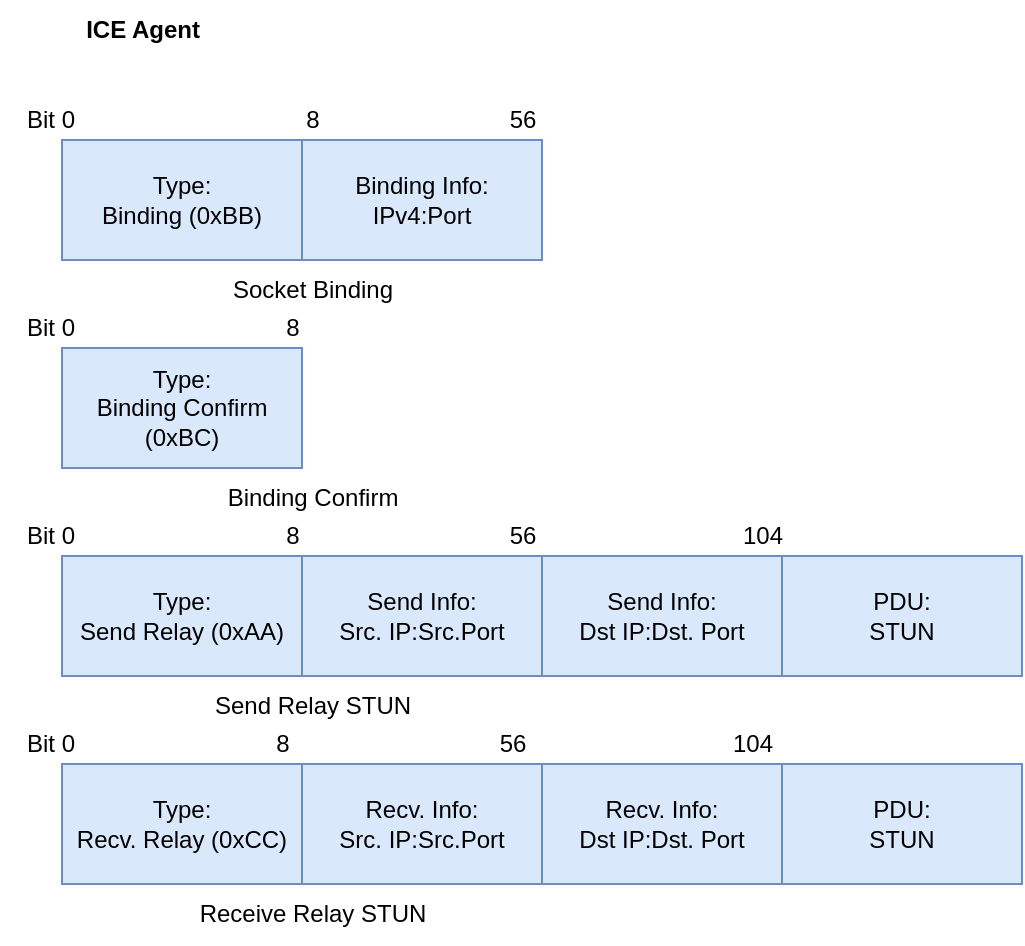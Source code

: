 <mxfile version="24.4.8" type="device">
  <diagram name="Page-1" id="dG2YfKvlh5Bau57_5d5N">
    <mxGraphModel dx="1177" dy="697" grid="1" gridSize="10" guides="1" tooltips="1" connect="1" arrows="1" fold="1" page="1" pageScale="1" pageWidth="850" pageHeight="1100" math="0" shadow="0">
      <root>
        <mxCell id="0" />
        <mxCell id="1" parent="0" />
        <mxCell id="qfwRMYdZC3vNevf5eARi-1" value="&lt;div&gt;Type:&lt;/div&gt;Binding (0xBB)" style="rounded=0;whiteSpace=wrap;html=1;fillColor=#dae8fc;strokeColor=#6c8ebf;" vertex="1" parent="1">
          <mxGeometry x="40" y="80" width="120" height="60" as="geometry" />
        </mxCell>
        <mxCell id="qfwRMYdZC3vNevf5eARi-2" value="Binding Info:&lt;div&gt;&lt;/div&gt;&lt;div&gt;IPv4:Port&lt;/div&gt;" style="rounded=0;whiteSpace=wrap;html=1;fillColor=#dae8fc;strokeColor=#6c8ebf;" vertex="1" parent="1">
          <mxGeometry x="160" y="80" width="120" height="60" as="geometry" />
        </mxCell>
        <mxCell id="qfwRMYdZC3vNevf5eARi-3" value="ICE Agent" style="text;html=1;align=center;verticalAlign=middle;resizable=0;points=[];autosize=1;strokeColor=none;fillColor=none;fontStyle=1" vertex="1" parent="1">
          <mxGeometry x="40" y="10" width="80" height="30" as="geometry" />
        </mxCell>
        <mxCell id="qfwRMYdZC3vNevf5eARi-4" value="Bit 0" style="text;html=1;align=center;verticalAlign=middle;resizable=0;points=[];autosize=1;strokeColor=none;fillColor=none;" vertex="1" parent="1">
          <mxGeometry x="9" y="55" width="50" height="30" as="geometry" />
        </mxCell>
        <mxCell id="qfwRMYdZC3vNevf5eARi-5" value="8" style="text;html=1;align=center;verticalAlign=middle;resizable=0;points=[];autosize=1;strokeColor=none;fillColor=none;" vertex="1" parent="1">
          <mxGeometry x="150" y="55" width="30" height="30" as="geometry" />
        </mxCell>
        <mxCell id="qfwRMYdZC3vNevf5eARi-6" value="56" style="text;html=1;align=center;verticalAlign=middle;resizable=0;points=[];autosize=1;strokeColor=none;fillColor=none;" vertex="1" parent="1">
          <mxGeometry x="250" y="55" width="40" height="30" as="geometry" />
        </mxCell>
        <mxCell id="qfwRMYdZC3vNevf5eARi-7" value="Socket Binding" style="text;html=1;align=center;verticalAlign=middle;resizable=0;points=[];autosize=1;strokeColor=none;fillColor=none;" vertex="1" parent="1">
          <mxGeometry x="115" y="140" width="100" height="30" as="geometry" />
        </mxCell>
        <mxCell id="qfwRMYdZC3vNevf5eARi-8" value="&lt;div&gt;Type:&lt;/div&gt;Binding Confirm (0xBC)" style="rounded=0;whiteSpace=wrap;html=1;fillColor=#dae8fc;strokeColor=#6c8ebf;" vertex="1" parent="1">
          <mxGeometry x="40" y="184" width="120" height="60" as="geometry" />
        </mxCell>
        <mxCell id="qfwRMYdZC3vNevf5eARi-10" value="Bit 0" style="text;html=1;align=center;verticalAlign=middle;resizable=0;points=[];autosize=1;strokeColor=none;fillColor=none;" vertex="1" parent="1">
          <mxGeometry x="9" y="159" width="50" height="30" as="geometry" />
        </mxCell>
        <mxCell id="qfwRMYdZC3vNevf5eARi-11" value="8" style="text;html=1;align=center;verticalAlign=middle;resizable=0;points=[];autosize=1;strokeColor=none;fillColor=none;" vertex="1" parent="1">
          <mxGeometry x="140" y="159" width="30" height="30" as="geometry" />
        </mxCell>
        <mxCell id="qfwRMYdZC3vNevf5eARi-13" value="Binding Confirm" style="text;html=1;align=center;verticalAlign=middle;resizable=0;points=[];autosize=1;strokeColor=none;fillColor=none;" vertex="1" parent="1">
          <mxGeometry x="110" y="244" width="110" height="30" as="geometry" />
        </mxCell>
        <mxCell id="qfwRMYdZC3vNevf5eARi-14" value="&lt;div&gt;Type:&lt;/div&gt;Send Relay (0xAA)" style="rounded=0;whiteSpace=wrap;html=1;fillColor=#dae8fc;strokeColor=#6c8ebf;" vertex="1" parent="1">
          <mxGeometry x="40" y="288" width="120" height="60" as="geometry" />
        </mxCell>
        <mxCell id="qfwRMYdZC3vNevf5eARi-15" value="Bit 0" style="text;html=1;align=center;verticalAlign=middle;resizable=0;points=[];autosize=1;strokeColor=none;fillColor=none;" vertex="1" parent="1">
          <mxGeometry x="9" y="263" width="50" height="30" as="geometry" />
        </mxCell>
        <mxCell id="qfwRMYdZC3vNevf5eARi-16" value="8" style="text;html=1;align=center;verticalAlign=middle;resizable=0;points=[];autosize=1;strokeColor=none;fillColor=none;" vertex="1" parent="1">
          <mxGeometry x="140" y="263" width="30" height="30" as="geometry" />
        </mxCell>
        <mxCell id="qfwRMYdZC3vNevf5eARi-17" value="Send Relay STUN" style="text;html=1;align=center;verticalAlign=middle;resizable=0;points=[];autosize=1;strokeColor=none;fillColor=none;" vertex="1" parent="1">
          <mxGeometry x="105" y="348" width="120" height="30" as="geometry" />
        </mxCell>
        <mxCell id="qfwRMYdZC3vNevf5eARi-18" value="&lt;div&gt;Send Info:&lt;/div&gt;&lt;div&gt;Src. IP:Src.Port&lt;/div&gt;" style="rounded=0;whiteSpace=wrap;html=1;fillColor=#dae8fc;strokeColor=#6c8ebf;" vertex="1" parent="1">
          <mxGeometry x="160" y="288" width="120" height="60" as="geometry" />
        </mxCell>
        <mxCell id="qfwRMYdZC3vNevf5eARi-19" value="&lt;div&gt;Send Info:&lt;/div&gt;&lt;div&gt;Dst IP:Dst. Port&lt;/div&gt;" style="rounded=0;whiteSpace=wrap;html=1;fillColor=#dae8fc;strokeColor=#6c8ebf;" vertex="1" parent="1">
          <mxGeometry x="280" y="288" width="120" height="60" as="geometry" />
        </mxCell>
        <mxCell id="qfwRMYdZC3vNevf5eARi-20" value="56" style="text;html=1;align=center;verticalAlign=middle;resizable=0;points=[];autosize=1;strokeColor=none;fillColor=none;" vertex="1" parent="1">
          <mxGeometry x="250" y="263" width="40" height="30" as="geometry" />
        </mxCell>
        <mxCell id="qfwRMYdZC3vNevf5eARi-21" value="104" style="text;html=1;align=center;verticalAlign=middle;resizable=0;points=[];autosize=1;strokeColor=none;fillColor=none;" vertex="1" parent="1">
          <mxGeometry x="370" y="263" width="40" height="30" as="geometry" />
        </mxCell>
        <mxCell id="qfwRMYdZC3vNevf5eARi-22" value="PDU:&lt;div&gt;STUN&lt;/div&gt;" style="rounded=0;whiteSpace=wrap;html=1;fillColor=#dae8fc;strokeColor=#6c8ebf;" vertex="1" parent="1">
          <mxGeometry x="400" y="288" width="120" height="60" as="geometry" />
        </mxCell>
        <mxCell id="qfwRMYdZC3vNevf5eARi-23" value="&lt;div&gt;Type:&lt;/div&gt;Recv. Relay (0xCC)" style="rounded=0;whiteSpace=wrap;html=1;fillColor=#dae8fc;strokeColor=#6c8ebf;" vertex="1" parent="1">
          <mxGeometry x="40" y="392" width="120" height="60" as="geometry" />
        </mxCell>
        <mxCell id="qfwRMYdZC3vNevf5eARi-24" value="Receive Relay STUN" style="text;html=1;align=center;verticalAlign=middle;resizable=0;points=[];autosize=1;strokeColor=none;fillColor=none;" vertex="1" parent="1">
          <mxGeometry x="95" y="452" width="140" height="30" as="geometry" />
        </mxCell>
        <mxCell id="qfwRMYdZC3vNevf5eARi-25" value="&lt;div&gt;Recv. Info:&lt;/div&gt;&lt;div&gt;Src. IP:Src.Port&lt;/div&gt;" style="rounded=0;whiteSpace=wrap;html=1;fillColor=#dae8fc;strokeColor=#6c8ebf;" vertex="1" parent="1">
          <mxGeometry x="160" y="392" width="120" height="60" as="geometry" />
        </mxCell>
        <mxCell id="qfwRMYdZC3vNevf5eARi-26" value="&lt;div&gt;Recv. Info:&lt;/div&gt;&lt;div&gt;Dst IP:Dst. Port&lt;/div&gt;" style="rounded=0;whiteSpace=wrap;html=1;fillColor=#dae8fc;strokeColor=#6c8ebf;" vertex="1" parent="1">
          <mxGeometry x="280" y="392" width="120" height="60" as="geometry" />
        </mxCell>
        <mxCell id="qfwRMYdZC3vNevf5eARi-27" value="PDU:&lt;div&gt;STUN&lt;/div&gt;" style="rounded=0;whiteSpace=wrap;html=1;fillColor=#dae8fc;strokeColor=#6c8ebf;" vertex="1" parent="1">
          <mxGeometry x="400" y="392" width="120" height="60" as="geometry" />
        </mxCell>
        <mxCell id="qfwRMYdZC3vNevf5eARi-28" value="Bit 0" style="text;html=1;align=center;verticalAlign=middle;resizable=0;points=[];autosize=1;strokeColor=none;fillColor=none;" vertex="1" parent="1">
          <mxGeometry x="9" y="367" width="50" height="30" as="geometry" />
        </mxCell>
        <mxCell id="qfwRMYdZC3vNevf5eARi-30" value="8" style="text;html=1;align=center;verticalAlign=middle;resizable=0;points=[];autosize=1;strokeColor=none;fillColor=none;" vertex="1" parent="1">
          <mxGeometry x="135" y="367" width="30" height="30" as="geometry" />
        </mxCell>
        <mxCell id="qfwRMYdZC3vNevf5eARi-31" value="56" style="text;html=1;align=center;verticalAlign=middle;resizable=0;points=[];autosize=1;strokeColor=none;fillColor=none;" vertex="1" parent="1">
          <mxGeometry x="245" y="367" width="40" height="30" as="geometry" />
        </mxCell>
        <mxCell id="qfwRMYdZC3vNevf5eARi-32" value="104" style="text;html=1;align=center;verticalAlign=middle;resizable=0;points=[];autosize=1;strokeColor=none;fillColor=none;" vertex="1" parent="1">
          <mxGeometry x="365" y="367" width="40" height="30" as="geometry" />
        </mxCell>
      </root>
    </mxGraphModel>
  </diagram>
</mxfile>
